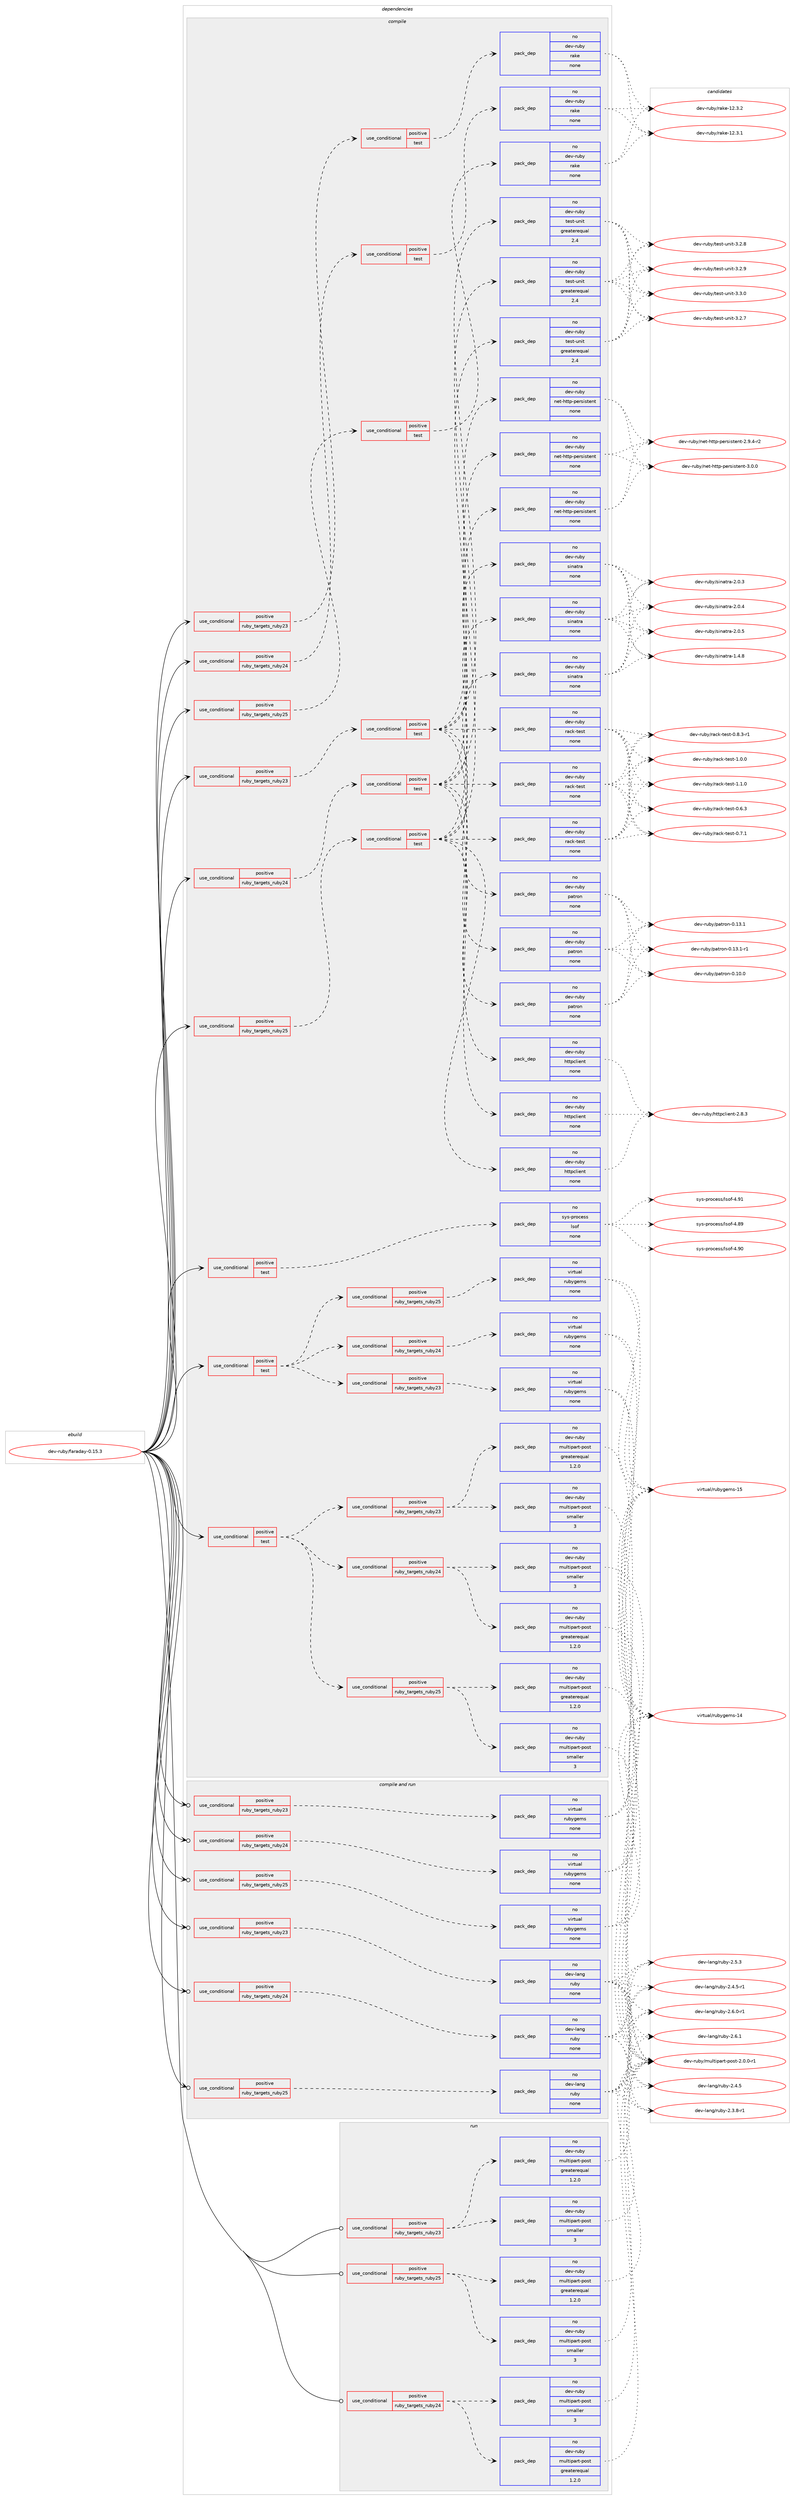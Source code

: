 digraph prolog {

# *************
# Graph options
# *************

newrank=true;
concentrate=true;
compound=true;
graph [rankdir=LR,fontname=Helvetica,fontsize=10,ranksep=1.5];#, ranksep=2.5, nodesep=0.2];
edge  [arrowhead=vee];
node  [fontname=Helvetica,fontsize=10];

# **********
# The ebuild
# **********

subgraph cluster_leftcol {
color=gray;
rank=same;
label=<<i>ebuild</i>>;
id [label="dev-ruby/faraday-0.15.3", color=red, width=4, href="../dev-ruby/faraday-0.15.3.svg"];
}

# ****************
# The dependencies
# ****************

subgraph cluster_midcol {
color=gray;
label=<<i>dependencies</i>>;
subgraph cluster_compile {
fillcolor="#eeeeee";
style=filled;
label=<<i>compile</i>>;
subgraph cond399725 {
dependency1493168 [label=<<TABLE BORDER="0" CELLBORDER="1" CELLSPACING="0" CELLPADDING="4"><TR><TD ROWSPAN="3" CELLPADDING="10">use_conditional</TD></TR><TR><TD>positive</TD></TR><TR><TD>ruby_targets_ruby23</TD></TR></TABLE>>, shape=none, color=red];
subgraph cond399726 {
dependency1493169 [label=<<TABLE BORDER="0" CELLBORDER="1" CELLSPACING="0" CELLPADDING="4"><TR><TD ROWSPAN="3" CELLPADDING="10">use_conditional</TD></TR><TR><TD>positive</TD></TR><TR><TD>test</TD></TR></TABLE>>, shape=none, color=red];
subgraph pack1069998 {
dependency1493170 [label=<<TABLE BORDER="0" CELLBORDER="1" CELLSPACING="0" CELLPADDING="4" WIDTH="220"><TR><TD ROWSPAN="6" CELLPADDING="30">pack_dep</TD></TR><TR><TD WIDTH="110">no</TD></TR><TR><TD>dev-ruby</TD></TR><TR><TD>rake</TD></TR><TR><TD>none</TD></TR><TR><TD></TD></TR></TABLE>>, shape=none, color=blue];
}
dependency1493169:e -> dependency1493170:w [weight=20,style="dashed",arrowhead="vee"];
}
dependency1493168:e -> dependency1493169:w [weight=20,style="dashed",arrowhead="vee"];
}
id:e -> dependency1493168:w [weight=20,style="solid",arrowhead="vee"];
subgraph cond399727 {
dependency1493171 [label=<<TABLE BORDER="0" CELLBORDER="1" CELLSPACING="0" CELLPADDING="4"><TR><TD ROWSPAN="3" CELLPADDING="10">use_conditional</TD></TR><TR><TD>positive</TD></TR><TR><TD>ruby_targets_ruby23</TD></TR></TABLE>>, shape=none, color=red];
subgraph cond399728 {
dependency1493172 [label=<<TABLE BORDER="0" CELLBORDER="1" CELLSPACING="0" CELLPADDING="4"><TR><TD ROWSPAN="3" CELLPADDING="10">use_conditional</TD></TR><TR><TD>positive</TD></TR><TR><TD>test</TD></TR></TABLE>>, shape=none, color=red];
subgraph pack1069999 {
dependency1493173 [label=<<TABLE BORDER="0" CELLBORDER="1" CELLSPACING="0" CELLPADDING="4" WIDTH="220"><TR><TD ROWSPAN="6" CELLPADDING="30">pack_dep</TD></TR><TR><TD WIDTH="110">no</TD></TR><TR><TD>dev-ruby</TD></TR><TR><TD>test-unit</TD></TR><TR><TD>greaterequal</TD></TR><TR><TD>2.4</TD></TR></TABLE>>, shape=none, color=blue];
}
dependency1493172:e -> dependency1493173:w [weight=20,style="dashed",arrowhead="vee"];
subgraph pack1070000 {
dependency1493174 [label=<<TABLE BORDER="0" CELLBORDER="1" CELLSPACING="0" CELLPADDING="4" WIDTH="220"><TR><TD ROWSPAN="6" CELLPADDING="30">pack_dep</TD></TR><TR><TD WIDTH="110">no</TD></TR><TR><TD>dev-ruby</TD></TR><TR><TD>httpclient</TD></TR><TR><TD>none</TD></TR><TR><TD></TD></TR></TABLE>>, shape=none, color=blue];
}
dependency1493172:e -> dependency1493174:w [weight=20,style="dashed",arrowhead="vee"];
subgraph pack1070001 {
dependency1493175 [label=<<TABLE BORDER="0" CELLBORDER="1" CELLSPACING="0" CELLPADDING="4" WIDTH="220"><TR><TD ROWSPAN="6" CELLPADDING="30">pack_dep</TD></TR><TR><TD WIDTH="110">no</TD></TR><TR><TD>dev-ruby</TD></TR><TR><TD>rack-test</TD></TR><TR><TD>none</TD></TR><TR><TD></TD></TR></TABLE>>, shape=none, color=blue];
}
dependency1493172:e -> dependency1493175:w [weight=20,style="dashed",arrowhead="vee"];
subgraph pack1070002 {
dependency1493176 [label=<<TABLE BORDER="0" CELLBORDER="1" CELLSPACING="0" CELLPADDING="4" WIDTH="220"><TR><TD ROWSPAN="6" CELLPADDING="30">pack_dep</TD></TR><TR><TD WIDTH="110">no</TD></TR><TR><TD>dev-ruby</TD></TR><TR><TD>sinatra</TD></TR><TR><TD>none</TD></TR><TR><TD></TD></TR></TABLE>>, shape=none, color=blue];
}
dependency1493172:e -> dependency1493176:w [weight=20,style="dashed",arrowhead="vee"];
subgraph pack1070003 {
dependency1493177 [label=<<TABLE BORDER="0" CELLBORDER="1" CELLSPACING="0" CELLPADDING="4" WIDTH="220"><TR><TD ROWSPAN="6" CELLPADDING="30">pack_dep</TD></TR><TR><TD WIDTH="110">no</TD></TR><TR><TD>dev-ruby</TD></TR><TR><TD>net-http-persistent</TD></TR><TR><TD>none</TD></TR><TR><TD></TD></TR></TABLE>>, shape=none, color=blue];
}
dependency1493172:e -> dependency1493177:w [weight=20,style="dashed",arrowhead="vee"];
subgraph pack1070004 {
dependency1493178 [label=<<TABLE BORDER="0" CELLBORDER="1" CELLSPACING="0" CELLPADDING="4" WIDTH="220"><TR><TD ROWSPAN="6" CELLPADDING="30">pack_dep</TD></TR><TR><TD WIDTH="110">no</TD></TR><TR><TD>dev-ruby</TD></TR><TR><TD>patron</TD></TR><TR><TD>none</TD></TR><TR><TD></TD></TR></TABLE>>, shape=none, color=blue];
}
dependency1493172:e -> dependency1493178:w [weight=20,style="dashed",arrowhead="vee"];
}
dependency1493171:e -> dependency1493172:w [weight=20,style="dashed",arrowhead="vee"];
}
id:e -> dependency1493171:w [weight=20,style="solid",arrowhead="vee"];
subgraph cond399729 {
dependency1493179 [label=<<TABLE BORDER="0" CELLBORDER="1" CELLSPACING="0" CELLPADDING="4"><TR><TD ROWSPAN="3" CELLPADDING="10">use_conditional</TD></TR><TR><TD>positive</TD></TR><TR><TD>ruby_targets_ruby24</TD></TR></TABLE>>, shape=none, color=red];
subgraph cond399730 {
dependency1493180 [label=<<TABLE BORDER="0" CELLBORDER="1" CELLSPACING="0" CELLPADDING="4"><TR><TD ROWSPAN="3" CELLPADDING="10">use_conditional</TD></TR><TR><TD>positive</TD></TR><TR><TD>test</TD></TR></TABLE>>, shape=none, color=red];
subgraph pack1070005 {
dependency1493181 [label=<<TABLE BORDER="0" CELLBORDER="1" CELLSPACING="0" CELLPADDING="4" WIDTH="220"><TR><TD ROWSPAN="6" CELLPADDING="30">pack_dep</TD></TR><TR><TD WIDTH="110">no</TD></TR><TR><TD>dev-ruby</TD></TR><TR><TD>rake</TD></TR><TR><TD>none</TD></TR><TR><TD></TD></TR></TABLE>>, shape=none, color=blue];
}
dependency1493180:e -> dependency1493181:w [weight=20,style="dashed",arrowhead="vee"];
}
dependency1493179:e -> dependency1493180:w [weight=20,style="dashed",arrowhead="vee"];
}
id:e -> dependency1493179:w [weight=20,style="solid",arrowhead="vee"];
subgraph cond399731 {
dependency1493182 [label=<<TABLE BORDER="0" CELLBORDER="1" CELLSPACING="0" CELLPADDING="4"><TR><TD ROWSPAN="3" CELLPADDING="10">use_conditional</TD></TR><TR><TD>positive</TD></TR><TR><TD>ruby_targets_ruby24</TD></TR></TABLE>>, shape=none, color=red];
subgraph cond399732 {
dependency1493183 [label=<<TABLE BORDER="0" CELLBORDER="1" CELLSPACING="0" CELLPADDING="4"><TR><TD ROWSPAN="3" CELLPADDING="10">use_conditional</TD></TR><TR><TD>positive</TD></TR><TR><TD>test</TD></TR></TABLE>>, shape=none, color=red];
subgraph pack1070006 {
dependency1493184 [label=<<TABLE BORDER="0" CELLBORDER="1" CELLSPACING="0" CELLPADDING="4" WIDTH="220"><TR><TD ROWSPAN="6" CELLPADDING="30">pack_dep</TD></TR><TR><TD WIDTH="110">no</TD></TR><TR><TD>dev-ruby</TD></TR><TR><TD>test-unit</TD></TR><TR><TD>greaterequal</TD></TR><TR><TD>2.4</TD></TR></TABLE>>, shape=none, color=blue];
}
dependency1493183:e -> dependency1493184:w [weight=20,style="dashed",arrowhead="vee"];
subgraph pack1070007 {
dependency1493185 [label=<<TABLE BORDER="0" CELLBORDER="1" CELLSPACING="0" CELLPADDING="4" WIDTH="220"><TR><TD ROWSPAN="6" CELLPADDING="30">pack_dep</TD></TR><TR><TD WIDTH="110">no</TD></TR><TR><TD>dev-ruby</TD></TR><TR><TD>httpclient</TD></TR><TR><TD>none</TD></TR><TR><TD></TD></TR></TABLE>>, shape=none, color=blue];
}
dependency1493183:e -> dependency1493185:w [weight=20,style="dashed",arrowhead="vee"];
subgraph pack1070008 {
dependency1493186 [label=<<TABLE BORDER="0" CELLBORDER="1" CELLSPACING="0" CELLPADDING="4" WIDTH="220"><TR><TD ROWSPAN="6" CELLPADDING="30">pack_dep</TD></TR><TR><TD WIDTH="110">no</TD></TR><TR><TD>dev-ruby</TD></TR><TR><TD>rack-test</TD></TR><TR><TD>none</TD></TR><TR><TD></TD></TR></TABLE>>, shape=none, color=blue];
}
dependency1493183:e -> dependency1493186:w [weight=20,style="dashed",arrowhead="vee"];
subgraph pack1070009 {
dependency1493187 [label=<<TABLE BORDER="0" CELLBORDER="1" CELLSPACING="0" CELLPADDING="4" WIDTH="220"><TR><TD ROWSPAN="6" CELLPADDING="30">pack_dep</TD></TR><TR><TD WIDTH="110">no</TD></TR><TR><TD>dev-ruby</TD></TR><TR><TD>sinatra</TD></TR><TR><TD>none</TD></TR><TR><TD></TD></TR></TABLE>>, shape=none, color=blue];
}
dependency1493183:e -> dependency1493187:w [weight=20,style="dashed",arrowhead="vee"];
subgraph pack1070010 {
dependency1493188 [label=<<TABLE BORDER="0" CELLBORDER="1" CELLSPACING="0" CELLPADDING="4" WIDTH="220"><TR><TD ROWSPAN="6" CELLPADDING="30">pack_dep</TD></TR><TR><TD WIDTH="110">no</TD></TR><TR><TD>dev-ruby</TD></TR><TR><TD>net-http-persistent</TD></TR><TR><TD>none</TD></TR><TR><TD></TD></TR></TABLE>>, shape=none, color=blue];
}
dependency1493183:e -> dependency1493188:w [weight=20,style="dashed",arrowhead="vee"];
subgraph pack1070011 {
dependency1493189 [label=<<TABLE BORDER="0" CELLBORDER="1" CELLSPACING="0" CELLPADDING="4" WIDTH="220"><TR><TD ROWSPAN="6" CELLPADDING="30">pack_dep</TD></TR><TR><TD WIDTH="110">no</TD></TR><TR><TD>dev-ruby</TD></TR><TR><TD>patron</TD></TR><TR><TD>none</TD></TR><TR><TD></TD></TR></TABLE>>, shape=none, color=blue];
}
dependency1493183:e -> dependency1493189:w [weight=20,style="dashed",arrowhead="vee"];
}
dependency1493182:e -> dependency1493183:w [weight=20,style="dashed",arrowhead="vee"];
}
id:e -> dependency1493182:w [weight=20,style="solid",arrowhead="vee"];
subgraph cond399733 {
dependency1493190 [label=<<TABLE BORDER="0" CELLBORDER="1" CELLSPACING="0" CELLPADDING="4"><TR><TD ROWSPAN="3" CELLPADDING="10">use_conditional</TD></TR><TR><TD>positive</TD></TR><TR><TD>ruby_targets_ruby25</TD></TR></TABLE>>, shape=none, color=red];
subgraph cond399734 {
dependency1493191 [label=<<TABLE BORDER="0" CELLBORDER="1" CELLSPACING="0" CELLPADDING="4"><TR><TD ROWSPAN="3" CELLPADDING="10">use_conditional</TD></TR><TR><TD>positive</TD></TR><TR><TD>test</TD></TR></TABLE>>, shape=none, color=red];
subgraph pack1070012 {
dependency1493192 [label=<<TABLE BORDER="0" CELLBORDER="1" CELLSPACING="0" CELLPADDING="4" WIDTH="220"><TR><TD ROWSPAN="6" CELLPADDING="30">pack_dep</TD></TR><TR><TD WIDTH="110">no</TD></TR><TR><TD>dev-ruby</TD></TR><TR><TD>rake</TD></TR><TR><TD>none</TD></TR><TR><TD></TD></TR></TABLE>>, shape=none, color=blue];
}
dependency1493191:e -> dependency1493192:w [weight=20,style="dashed",arrowhead="vee"];
}
dependency1493190:e -> dependency1493191:w [weight=20,style="dashed",arrowhead="vee"];
}
id:e -> dependency1493190:w [weight=20,style="solid",arrowhead="vee"];
subgraph cond399735 {
dependency1493193 [label=<<TABLE BORDER="0" CELLBORDER="1" CELLSPACING="0" CELLPADDING="4"><TR><TD ROWSPAN="3" CELLPADDING="10">use_conditional</TD></TR><TR><TD>positive</TD></TR><TR><TD>ruby_targets_ruby25</TD></TR></TABLE>>, shape=none, color=red];
subgraph cond399736 {
dependency1493194 [label=<<TABLE BORDER="0" CELLBORDER="1" CELLSPACING="0" CELLPADDING="4"><TR><TD ROWSPAN="3" CELLPADDING="10">use_conditional</TD></TR><TR><TD>positive</TD></TR><TR><TD>test</TD></TR></TABLE>>, shape=none, color=red];
subgraph pack1070013 {
dependency1493195 [label=<<TABLE BORDER="0" CELLBORDER="1" CELLSPACING="0" CELLPADDING="4" WIDTH="220"><TR><TD ROWSPAN="6" CELLPADDING="30">pack_dep</TD></TR><TR><TD WIDTH="110">no</TD></TR><TR><TD>dev-ruby</TD></TR><TR><TD>test-unit</TD></TR><TR><TD>greaterequal</TD></TR><TR><TD>2.4</TD></TR></TABLE>>, shape=none, color=blue];
}
dependency1493194:e -> dependency1493195:w [weight=20,style="dashed",arrowhead="vee"];
subgraph pack1070014 {
dependency1493196 [label=<<TABLE BORDER="0" CELLBORDER="1" CELLSPACING="0" CELLPADDING="4" WIDTH="220"><TR><TD ROWSPAN="6" CELLPADDING="30">pack_dep</TD></TR><TR><TD WIDTH="110">no</TD></TR><TR><TD>dev-ruby</TD></TR><TR><TD>httpclient</TD></TR><TR><TD>none</TD></TR><TR><TD></TD></TR></TABLE>>, shape=none, color=blue];
}
dependency1493194:e -> dependency1493196:w [weight=20,style="dashed",arrowhead="vee"];
subgraph pack1070015 {
dependency1493197 [label=<<TABLE BORDER="0" CELLBORDER="1" CELLSPACING="0" CELLPADDING="4" WIDTH="220"><TR><TD ROWSPAN="6" CELLPADDING="30">pack_dep</TD></TR><TR><TD WIDTH="110">no</TD></TR><TR><TD>dev-ruby</TD></TR><TR><TD>rack-test</TD></TR><TR><TD>none</TD></TR><TR><TD></TD></TR></TABLE>>, shape=none, color=blue];
}
dependency1493194:e -> dependency1493197:w [weight=20,style="dashed",arrowhead="vee"];
subgraph pack1070016 {
dependency1493198 [label=<<TABLE BORDER="0" CELLBORDER="1" CELLSPACING="0" CELLPADDING="4" WIDTH="220"><TR><TD ROWSPAN="6" CELLPADDING="30">pack_dep</TD></TR><TR><TD WIDTH="110">no</TD></TR><TR><TD>dev-ruby</TD></TR><TR><TD>sinatra</TD></TR><TR><TD>none</TD></TR><TR><TD></TD></TR></TABLE>>, shape=none, color=blue];
}
dependency1493194:e -> dependency1493198:w [weight=20,style="dashed",arrowhead="vee"];
subgraph pack1070017 {
dependency1493199 [label=<<TABLE BORDER="0" CELLBORDER="1" CELLSPACING="0" CELLPADDING="4" WIDTH="220"><TR><TD ROWSPAN="6" CELLPADDING="30">pack_dep</TD></TR><TR><TD WIDTH="110">no</TD></TR><TR><TD>dev-ruby</TD></TR><TR><TD>net-http-persistent</TD></TR><TR><TD>none</TD></TR><TR><TD></TD></TR></TABLE>>, shape=none, color=blue];
}
dependency1493194:e -> dependency1493199:w [weight=20,style="dashed",arrowhead="vee"];
subgraph pack1070018 {
dependency1493200 [label=<<TABLE BORDER="0" CELLBORDER="1" CELLSPACING="0" CELLPADDING="4" WIDTH="220"><TR><TD ROWSPAN="6" CELLPADDING="30">pack_dep</TD></TR><TR><TD WIDTH="110">no</TD></TR><TR><TD>dev-ruby</TD></TR><TR><TD>patron</TD></TR><TR><TD>none</TD></TR><TR><TD></TD></TR></TABLE>>, shape=none, color=blue];
}
dependency1493194:e -> dependency1493200:w [weight=20,style="dashed",arrowhead="vee"];
}
dependency1493193:e -> dependency1493194:w [weight=20,style="dashed",arrowhead="vee"];
}
id:e -> dependency1493193:w [weight=20,style="solid",arrowhead="vee"];
subgraph cond399737 {
dependency1493201 [label=<<TABLE BORDER="0" CELLBORDER="1" CELLSPACING="0" CELLPADDING="4"><TR><TD ROWSPAN="3" CELLPADDING="10">use_conditional</TD></TR><TR><TD>positive</TD></TR><TR><TD>test</TD></TR></TABLE>>, shape=none, color=red];
subgraph cond399738 {
dependency1493202 [label=<<TABLE BORDER="0" CELLBORDER="1" CELLSPACING="0" CELLPADDING="4"><TR><TD ROWSPAN="3" CELLPADDING="10">use_conditional</TD></TR><TR><TD>positive</TD></TR><TR><TD>ruby_targets_ruby23</TD></TR></TABLE>>, shape=none, color=red];
subgraph pack1070019 {
dependency1493203 [label=<<TABLE BORDER="0" CELLBORDER="1" CELLSPACING="0" CELLPADDING="4" WIDTH="220"><TR><TD ROWSPAN="6" CELLPADDING="30">pack_dep</TD></TR><TR><TD WIDTH="110">no</TD></TR><TR><TD>dev-ruby</TD></TR><TR><TD>multipart-post</TD></TR><TR><TD>greaterequal</TD></TR><TR><TD>1.2.0</TD></TR></TABLE>>, shape=none, color=blue];
}
dependency1493202:e -> dependency1493203:w [weight=20,style="dashed",arrowhead="vee"];
subgraph pack1070020 {
dependency1493204 [label=<<TABLE BORDER="0" CELLBORDER="1" CELLSPACING="0" CELLPADDING="4" WIDTH="220"><TR><TD ROWSPAN="6" CELLPADDING="30">pack_dep</TD></TR><TR><TD WIDTH="110">no</TD></TR><TR><TD>dev-ruby</TD></TR><TR><TD>multipart-post</TD></TR><TR><TD>smaller</TD></TR><TR><TD>3</TD></TR></TABLE>>, shape=none, color=blue];
}
dependency1493202:e -> dependency1493204:w [weight=20,style="dashed",arrowhead="vee"];
}
dependency1493201:e -> dependency1493202:w [weight=20,style="dashed",arrowhead="vee"];
subgraph cond399739 {
dependency1493205 [label=<<TABLE BORDER="0" CELLBORDER="1" CELLSPACING="0" CELLPADDING="4"><TR><TD ROWSPAN="3" CELLPADDING="10">use_conditional</TD></TR><TR><TD>positive</TD></TR><TR><TD>ruby_targets_ruby24</TD></TR></TABLE>>, shape=none, color=red];
subgraph pack1070021 {
dependency1493206 [label=<<TABLE BORDER="0" CELLBORDER="1" CELLSPACING="0" CELLPADDING="4" WIDTH="220"><TR><TD ROWSPAN="6" CELLPADDING="30">pack_dep</TD></TR><TR><TD WIDTH="110">no</TD></TR><TR><TD>dev-ruby</TD></TR><TR><TD>multipart-post</TD></TR><TR><TD>greaterequal</TD></TR><TR><TD>1.2.0</TD></TR></TABLE>>, shape=none, color=blue];
}
dependency1493205:e -> dependency1493206:w [weight=20,style="dashed",arrowhead="vee"];
subgraph pack1070022 {
dependency1493207 [label=<<TABLE BORDER="0" CELLBORDER="1" CELLSPACING="0" CELLPADDING="4" WIDTH="220"><TR><TD ROWSPAN="6" CELLPADDING="30">pack_dep</TD></TR><TR><TD WIDTH="110">no</TD></TR><TR><TD>dev-ruby</TD></TR><TR><TD>multipart-post</TD></TR><TR><TD>smaller</TD></TR><TR><TD>3</TD></TR></TABLE>>, shape=none, color=blue];
}
dependency1493205:e -> dependency1493207:w [weight=20,style="dashed",arrowhead="vee"];
}
dependency1493201:e -> dependency1493205:w [weight=20,style="dashed",arrowhead="vee"];
subgraph cond399740 {
dependency1493208 [label=<<TABLE BORDER="0" CELLBORDER="1" CELLSPACING="0" CELLPADDING="4"><TR><TD ROWSPAN="3" CELLPADDING="10">use_conditional</TD></TR><TR><TD>positive</TD></TR><TR><TD>ruby_targets_ruby25</TD></TR></TABLE>>, shape=none, color=red];
subgraph pack1070023 {
dependency1493209 [label=<<TABLE BORDER="0" CELLBORDER="1" CELLSPACING="0" CELLPADDING="4" WIDTH="220"><TR><TD ROWSPAN="6" CELLPADDING="30">pack_dep</TD></TR><TR><TD WIDTH="110">no</TD></TR><TR><TD>dev-ruby</TD></TR><TR><TD>multipart-post</TD></TR><TR><TD>greaterequal</TD></TR><TR><TD>1.2.0</TD></TR></TABLE>>, shape=none, color=blue];
}
dependency1493208:e -> dependency1493209:w [weight=20,style="dashed",arrowhead="vee"];
subgraph pack1070024 {
dependency1493210 [label=<<TABLE BORDER="0" CELLBORDER="1" CELLSPACING="0" CELLPADDING="4" WIDTH="220"><TR><TD ROWSPAN="6" CELLPADDING="30">pack_dep</TD></TR><TR><TD WIDTH="110">no</TD></TR><TR><TD>dev-ruby</TD></TR><TR><TD>multipart-post</TD></TR><TR><TD>smaller</TD></TR><TR><TD>3</TD></TR></TABLE>>, shape=none, color=blue];
}
dependency1493208:e -> dependency1493210:w [weight=20,style="dashed",arrowhead="vee"];
}
dependency1493201:e -> dependency1493208:w [weight=20,style="dashed",arrowhead="vee"];
}
id:e -> dependency1493201:w [weight=20,style="solid",arrowhead="vee"];
subgraph cond399741 {
dependency1493211 [label=<<TABLE BORDER="0" CELLBORDER="1" CELLSPACING="0" CELLPADDING="4"><TR><TD ROWSPAN="3" CELLPADDING="10">use_conditional</TD></TR><TR><TD>positive</TD></TR><TR><TD>test</TD></TR></TABLE>>, shape=none, color=red];
subgraph cond399742 {
dependency1493212 [label=<<TABLE BORDER="0" CELLBORDER="1" CELLSPACING="0" CELLPADDING="4"><TR><TD ROWSPAN="3" CELLPADDING="10">use_conditional</TD></TR><TR><TD>positive</TD></TR><TR><TD>ruby_targets_ruby23</TD></TR></TABLE>>, shape=none, color=red];
subgraph pack1070025 {
dependency1493213 [label=<<TABLE BORDER="0" CELLBORDER="1" CELLSPACING="0" CELLPADDING="4" WIDTH="220"><TR><TD ROWSPAN="6" CELLPADDING="30">pack_dep</TD></TR><TR><TD WIDTH="110">no</TD></TR><TR><TD>virtual</TD></TR><TR><TD>rubygems</TD></TR><TR><TD>none</TD></TR><TR><TD></TD></TR></TABLE>>, shape=none, color=blue];
}
dependency1493212:e -> dependency1493213:w [weight=20,style="dashed",arrowhead="vee"];
}
dependency1493211:e -> dependency1493212:w [weight=20,style="dashed",arrowhead="vee"];
subgraph cond399743 {
dependency1493214 [label=<<TABLE BORDER="0" CELLBORDER="1" CELLSPACING="0" CELLPADDING="4"><TR><TD ROWSPAN="3" CELLPADDING="10">use_conditional</TD></TR><TR><TD>positive</TD></TR><TR><TD>ruby_targets_ruby24</TD></TR></TABLE>>, shape=none, color=red];
subgraph pack1070026 {
dependency1493215 [label=<<TABLE BORDER="0" CELLBORDER="1" CELLSPACING="0" CELLPADDING="4" WIDTH="220"><TR><TD ROWSPAN="6" CELLPADDING="30">pack_dep</TD></TR><TR><TD WIDTH="110">no</TD></TR><TR><TD>virtual</TD></TR><TR><TD>rubygems</TD></TR><TR><TD>none</TD></TR><TR><TD></TD></TR></TABLE>>, shape=none, color=blue];
}
dependency1493214:e -> dependency1493215:w [weight=20,style="dashed",arrowhead="vee"];
}
dependency1493211:e -> dependency1493214:w [weight=20,style="dashed",arrowhead="vee"];
subgraph cond399744 {
dependency1493216 [label=<<TABLE BORDER="0" CELLBORDER="1" CELLSPACING="0" CELLPADDING="4"><TR><TD ROWSPAN="3" CELLPADDING="10">use_conditional</TD></TR><TR><TD>positive</TD></TR><TR><TD>ruby_targets_ruby25</TD></TR></TABLE>>, shape=none, color=red];
subgraph pack1070027 {
dependency1493217 [label=<<TABLE BORDER="0" CELLBORDER="1" CELLSPACING="0" CELLPADDING="4" WIDTH="220"><TR><TD ROWSPAN="6" CELLPADDING="30">pack_dep</TD></TR><TR><TD WIDTH="110">no</TD></TR><TR><TD>virtual</TD></TR><TR><TD>rubygems</TD></TR><TR><TD>none</TD></TR><TR><TD></TD></TR></TABLE>>, shape=none, color=blue];
}
dependency1493216:e -> dependency1493217:w [weight=20,style="dashed",arrowhead="vee"];
}
dependency1493211:e -> dependency1493216:w [weight=20,style="dashed",arrowhead="vee"];
}
id:e -> dependency1493211:w [weight=20,style="solid",arrowhead="vee"];
subgraph cond399745 {
dependency1493218 [label=<<TABLE BORDER="0" CELLBORDER="1" CELLSPACING="0" CELLPADDING="4"><TR><TD ROWSPAN="3" CELLPADDING="10">use_conditional</TD></TR><TR><TD>positive</TD></TR><TR><TD>test</TD></TR></TABLE>>, shape=none, color=red];
subgraph pack1070028 {
dependency1493219 [label=<<TABLE BORDER="0" CELLBORDER="1" CELLSPACING="0" CELLPADDING="4" WIDTH="220"><TR><TD ROWSPAN="6" CELLPADDING="30">pack_dep</TD></TR><TR><TD WIDTH="110">no</TD></TR><TR><TD>sys-process</TD></TR><TR><TD>lsof</TD></TR><TR><TD>none</TD></TR><TR><TD></TD></TR></TABLE>>, shape=none, color=blue];
}
dependency1493218:e -> dependency1493219:w [weight=20,style="dashed",arrowhead="vee"];
}
id:e -> dependency1493218:w [weight=20,style="solid",arrowhead="vee"];
}
subgraph cluster_compileandrun {
fillcolor="#eeeeee";
style=filled;
label=<<i>compile and run</i>>;
subgraph cond399746 {
dependency1493220 [label=<<TABLE BORDER="0" CELLBORDER="1" CELLSPACING="0" CELLPADDING="4"><TR><TD ROWSPAN="3" CELLPADDING="10">use_conditional</TD></TR><TR><TD>positive</TD></TR><TR><TD>ruby_targets_ruby23</TD></TR></TABLE>>, shape=none, color=red];
subgraph pack1070029 {
dependency1493221 [label=<<TABLE BORDER="0" CELLBORDER="1" CELLSPACING="0" CELLPADDING="4" WIDTH="220"><TR><TD ROWSPAN="6" CELLPADDING="30">pack_dep</TD></TR><TR><TD WIDTH="110">no</TD></TR><TR><TD>dev-lang</TD></TR><TR><TD>ruby</TD></TR><TR><TD>none</TD></TR><TR><TD></TD></TR></TABLE>>, shape=none, color=blue];
}
dependency1493220:e -> dependency1493221:w [weight=20,style="dashed",arrowhead="vee"];
}
id:e -> dependency1493220:w [weight=20,style="solid",arrowhead="odotvee"];
subgraph cond399747 {
dependency1493222 [label=<<TABLE BORDER="0" CELLBORDER="1" CELLSPACING="0" CELLPADDING="4"><TR><TD ROWSPAN="3" CELLPADDING="10">use_conditional</TD></TR><TR><TD>positive</TD></TR><TR><TD>ruby_targets_ruby23</TD></TR></TABLE>>, shape=none, color=red];
subgraph pack1070030 {
dependency1493223 [label=<<TABLE BORDER="0" CELLBORDER="1" CELLSPACING="0" CELLPADDING="4" WIDTH="220"><TR><TD ROWSPAN="6" CELLPADDING="30">pack_dep</TD></TR><TR><TD WIDTH="110">no</TD></TR><TR><TD>virtual</TD></TR><TR><TD>rubygems</TD></TR><TR><TD>none</TD></TR><TR><TD></TD></TR></TABLE>>, shape=none, color=blue];
}
dependency1493222:e -> dependency1493223:w [weight=20,style="dashed",arrowhead="vee"];
}
id:e -> dependency1493222:w [weight=20,style="solid",arrowhead="odotvee"];
subgraph cond399748 {
dependency1493224 [label=<<TABLE BORDER="0" CELLBORDER="1" CELLSPACING="0" CELLPADDING="4"><TR><TD ROWSPAN="3" CELLPADDING="10">use_conditional</TD></TR><TR><TD>positive</TD></TR><TR><TD>ruby_targets_ruby24</TD></TR></TABLE>>, shape=none, color=red];
subgraph pack1070031 {
dependency1493225 [label=<<TABLE BORDER="0" CELLBORDER="1" CELLSPACING="0" CELLPADDING="4" WIDTH="220"><TR><TD ROWSPAN="6" CELLPADDING="30">pack_dep</TD></TR><TR><TD WIDTH="110">no</TD></TR><TR><TD>dev-lang</TD></TR><TR><TD>ruby</TD></TR><TR><TD>none</TD></TR><TR><TD></TD></TR></TABLE>>, shape=none, color=blue];
}
dependency1493224:e -> dependency1493225:w [weight=20,style="dashed",arrowhead="vee"];
}
id:e -> dependency1493224:w [weight=20,style="solid",arrowhead="odotvee"];
subgraph cond399749 {
dependency1493226 [label=<<TABLE BORDER="0" CELLBORDER="1" CELLSPACING="0" CELLPADDING="4"><TR><TD ROWSPAN="3" CELLPADDING="10">use_conditional</TD></TR><TR><TD>positive</TD></TR><TR><TD>ruby_targets_ruby24</TD></TR></TABLE>>, shape=none, color=red];
subgraph pack1070032 {
dependency1493227 [label=<<TABLE BORDER="0" CELLBORDER="1" CELLSPACING="0" CELLPADDING="4" WIDTH="220"><TR><TD ROWSPAN="6" CELLPADDING="30">pack_dep</TD></TR><TR><TD WIDTH="110">no</TD></TR><TR><TD>virtual</TD></TR><TR><TD>rubygems</TD></TR><TR><TD>none</TD></TR><TR><TD></TD></TR></TABLE>>, shape=none, color=blue];
}
dependency1493226:e -> dependency1493227:w [weight=20,style="dashed",arrowhead="vee"];
}
id:e -> dependency1493226:w [weight=20,style="solid",arrowhead="odotvee"];
subgraph cond399750 {
dependency1493228 [label=<<TABLE BORDER="0" CELLBORDER="1" CELLSPACING="0" CELLPADDING="4"><TR><TD ROWSPAN="3" CELLPADDING="10">use_conditional</TD></TR><TR><TD>positive</TD></TR><TR><TD>ruby_targets_ruby25</TD></TR></TABLE>>, shape=none, color=red];
subgraph pack1070033 {
dependency1493229 [label=<<TABLE BORDER="0" CELLBORDER="1" CELLSPACING="0" CELLPADDING="4" WIDTH="220"><TR><TD ROWSPAN="6" CELLPADDING="30">pack_dep</TD></TR><TR><TD WIDTH="110">no</TD></TR><TR><TD>dev-lang</TD></TR><TR><TD>ruby</TD></TR><TR><TD>none</TD></TR><TR><TD></TD></TR></TABLE>>, shape=none, color=blue];
}
dependency1493228:e -> dependency1493229:w [weight=20,style="dashed",arrowhead="vee"];
}
id:e -> dependency1493228:w [weight=20,style="solid",arrowhead="odotvee"];
subgraph cond399751 {
dependency1493230 [label=<<TABLE BORDER="0" CELLBORDER="1" CELLSPACING="0" CELLPADDING="4"><TR><TD ROWSPAN="3" CELLPADDING="10">use_conditional</TD></TR><TR><TD>positive</TD></TR><TR><TD>ruby_targets_ruby25</TD></TR></TABLE>>, shape=none, color=red];
subgraph pack1070034 {
dependency1493231 [label=<<TABLE BORDER="0" CELLBORDER="1" CELLSPACING="0" CELLPADDING="4" WIDTH="220"><TR><TD ROWSPAN="6" CELLPADDING="30">pack_dep</TD></TR><TR><TD WIDTH="110">no</TD></TR><TR><TD>virtual</TD></TR><TR><TD>rubygems</TD></TR><TR><TD>none</TD></TR><TR><TD></TD></TR></TABLE>>, shape=none, color=blue];
}
dependency1493230:e -> dependency1493231:w [weight=20,style="dashed",arrowhead="vee"];
}
id:e -> dependency1493230:w [weight=20,style="solid",arrowhead="odotvee"];
}
subgraph cluster_run {
fillcolor="#eeeeee";
style=filled;
label=<<i>run</i>>;
subgraph cond399752 {
dependency1493232 [label=<<TABLE BORDER="0" CELLBORDER="1" CELLSPACING="0" CELLPADDING="4"><TR><TD ROWSPAN="3" CELLPADDING="10">use_conditional</TD></TR><TR><TD>positive</TD></TR><TR><TD>ruby_targets_ruby23</TD></TR></TABLE>>, shape=none, color=red];
subgraph pack1070035 {
dependency1493233 [label=<<TABLE BORDER="0" CELLBORDER="1" CELLSPACING="0" CELLPADDING="4" WIDTH="220"><TR><TD ROWSPAN="6" CELLPADDING="30">pack_dep</TD></TR><TR><TD WIDTH="110">no</TD></TR><TR><TD>dev-ruby</TD></TR><TR><TD>multipart-post</TD></TR><TR><TD>greaterequal</TD></TR><TR><TD>1.2.0</TD></TR></TABLE>>, shape=none, color=blue];
}
dependency1493232:e -> dependency1493233:w [weight=20,style="dashed",arrowhead="vee"];
subgraph pack1070036 {
dependency1493234 [label=<<TABLE BORDER="0" CELLBORDER="1" CELLSPACING="0" CELLPADDING="4" WIDTH="220"><TR><TD ROWSPAN="6" CELLPADDING="30">pack_dep</TD></TR><TR><TD WIDTH="110">no</TD></TR><TR><TD>dev-ruby</TD></TR><TR><TD>multipart-post</TD></TR><TR><TD>smaller</TD></TR><TR><TD>3</TD></TR></TABLE>>, shape=none, color=blue];
}
dependency1493232:e -> dependency1493234:w [weight=20,style="dashed",arrowhead="vee"];
}
id:e -> dependency1493232:w [weight=20,style="solid",arrowhead="odot"];
subgraph cond399753 {
dependency1493235 [label=<<TABLE BORDER="0" CELLBORDER="1" CELLSPACING="0" CELLPADDING="4"><TR><TD ROWSPAN="3" CELLPADDING="10">use_conditional</TD></TR><TR><TD>positive</TD></TR><TR><TD>ruby_targets_ruby24</TD></TR></TABLE>>, shape=none, color=red];
subgraph pack1070037 {
dependency1493236 [label=<<TABLE BORDER="0" CELLBORDER="1" CELLSPACING="0" CELLPADDING="4" WIDTH="220"><TR><TD ROWSPAN="6" CELLPADDING="30">pack_dep</TD></TR><TR><TD WIDTH="110">no</TD></TR><TR><TD>dev-ruby</TD></TR><TR><TD>multipart-post</TD></TR><TR><TD>greaterequal</TD></TR><TR><TD>1.2.0</TD></TR></TABLE>>, shape=none, color=blue];
}
dependency1493235:e -> dependency1493236:w [weight=20,style="dashed",arrowhead="vee"];
subgraph pack1070038 {
dependency1493237 [label=<<TABLE BORDER="0" CELLBORDER="1" CELLSPACING="0" CELLPADDING="4" WIDTH="220"><TR><TD ROWSPAN="6" CELLPADDING="30">pack_dep</TD></TR><TR><TD WIDTH="110">no</TD></TR><TR><TD>dev-ruby</TD></TR><TR><TD>multipart-post</TD></TR><TR><TD>smaller</TD></TR><TR><TD>3</TD></TR></TABLE>>, shape=none, color=blue];
}
dependency1493235:e -> dependency1493237:w [weight=20,style="dashed",arrowhead="vee"];
}
id:e -> dependency1493235:w [weight=20,style="solid",arrowhead="odot"];
subgraph cond399754 {
dependency1493238 [label=<<TABLE BORDER="0" CELLBORDER="1" CELLSPACING="0" CELLPADDING="4"><TR><TD ROWSPAN="3" CELLPADDING="10">use_conditional</TD></TR><TR><TD>positive</TD></TR><TR><TD>ruby_targets_ruby25</TD></TR></TABLE>>, shape=none, color=red];
subgraph pack1070039 {
dependency1493239 [label=<<TABLE BORDER="0" CELLBORDER="1" CELLSPACING="0" CELLPADDING="4" WIDTH="220"><TR><TD ROWSPAN="6" CELLPADDING="30">pack_dep</TD></TR><TR><TD WIDTH="110">no</TD></TR><TR><TD>dev-ruby</TD></TR><TR><TD>multipart-post</TD></TR><TR><TD>greaterequal</TD></TR><TR><TD>1.2.0</TD></TR></TABLE>>, shape=none, color=blue];
}
dependency1493238:e -> dependency1493239:w [weight=20,style="dashed",arrowhead="vee"];
subgraph pack1070040 {
dependency1493240 [label=<<TABLE BORDER="0" CELLBORDER="1" CELLSPACING="0" CELLPADDING="4" WIDTH="220"><TR><TD ROWSPAN="6" CELLPADDING="30">pack_dep</TD></TR><TR><TD WIDTH="110">no</TD></TR><TR><TD>dev-ruby</TD></TR><TR><TD>multipart-post</TD></TR><TR><TD>smaller</TD></TR><TR><TD>3</TD></TR></TABLE>>, shape=none, color=blue];
}
dependency1493238:e -> dependency1493240:w [weight=20,style="dashed",arrowhead="vee"];
}
id:e -> dependency1493238:w [weight=20,style="solid",arrowhead="odot"];
}
}

# **************
# The candidates
# **************

subgraph cluster_choices {
rank=same;
color=gray;
label=<<i>candidates</i>>;

subgraph choice1069998 {
color=black;
nodesep=1;
choice1001011184511411798121471149710710145495046514649 [label="dev-ruby/rake-12.3.1", color=red, width=4,href="../dev-ruby/rake-12.3.1.svg"];
choice1001011184511411798121471149710710145495046514650 [label="dev-ruby/rake-12.3.2", color=red, width=4,href="../dev-ruby/rake-12.3.2.svg"];
dependency1493170:e -> choice1001011184511411798121471149710710145495046514649:w [style=dotted,weight="100"];
dependency1493170:e -> choice1001011184511411798121471149710710145495046514650:w [style=dotted,weight="100"];
}
subgraph choice1069999 {
color=black;
nodesep=1;
choice10010111845114117981214711610111511645117110105116455146504655 [label="dev-ruby/test-unit-3.2.7", color=red, width=4,href="../dev-ruby/test-unit-3.2.7.svg"];
choice10010111845114117981214711610111511645117110105116455146504656 [label="dev-ruby/test-unit-3.2.8", color=red, width=4,href="../dev-ruby/test-unit-3.2.8.svg"];
choice10010111845114117981214711610111511645117110105116455146504657 [label="dev-ruby/test-unit-3.2.9", color=red, width=4,href="../dev-ruby/test-unit-3.2.9.svg"];
choice10010111845114117981214711610111511645117110105116455146514648 [label="dev-ruby/test-unit-3.3.0", color=red, width=4,href="../dev-ruby/test-unit-3.3.0.svg"];
dependency1493173:e -> choice10010111845114117981214711610111511645117110105116455146504655:w [style=dotted,weight="100"];
dependency1493173:e -> choice10010111845114117981214711610111511645117110105116455146504656:w [style=dotted,weight="100"];
dependency1493173:e -> choice10010111845114117981214711610111511645117110105116455146504657:w [style=dotted,weight="100"];
dependency1493173:e -> choice10010111845114117981214711610111511645117110105116455146514648:w [style=dotted,weight="100"];
}
subgraph choice1070000 {
color=black;
nodesep=1;
choice10010111845114117981214710411611611299108105101110116455046564651 [label="dev-ruby/httpclient-2.8.3", color=red, width=4,href="../dev-ruby/httpclient-2.8.3.svg"];
dependency1493174:e -> choice10010111845114117981214710411611611299108105101110116455046564651:w [style=dotted,weight="100"];
}
subgraph choice1070001 {
color=black;
nodesep=1;
choice100101118451141179812147114979910745116101115116454846544651 [label="dev-ruby/rack-test-0.6.3", color=red, width=4,href="../dev-ruby/rack-test-0.6.3.svg"];
choice100101118451141179812147114979910745116101115116454846554649 [label="dev-ruby/rack-test-0.7.1", color=red, width=4,href="../dev-ruby/rack-test-0.7.1.svg"];
choice1001011184511411798121471149799107451161011151164548465646514511449 [label="dev-ruby/rack-test-0.8.3-r1", color=red, width=4,href="../dev-ruby/rack-test-0.8.3-r1.svg"];
choice100101118451141179812147114979910745116101115116454946484648 [label="dev-ruby/rack-test-1.0.0", color=red, width=4,href="../dev-ruby/rack-test-1.0.0.svg"];
choice100101118451141179812147114979910745116101115116454946494648 [label="dev-ruby/rack-test-1.1.0", color=red, width=4,href="../dev-ruby/rack-test-1.1.0.svg"];
dependency1493175:e -> choice100101118451141179812147114979910745116101115116454846544651:w [style=dotted,weight="100"];
dependency1493175:e -> choice100101118451141179812147114979910745116101115116454846554649:w [style=dotted,weight="100"];
dependency1493175:e -> choice1001011184511411798121471149799107451161011151164548465646514511449:w [style=dotted,weight="100"];
dependency1493175:e -> choice100101118451141179812147114979910745116101115116454946484648:w [style=dotted,weight="100"];
dependency1493175:e -> choice100101118451141179812147114979910745116101115116454946494648:w [style=dotted,weight="100"];
}
subgraph choice1070002 {
color=black;
nodesep=1;
choice1001011184511411798121471151051109711611497454946524656 [label="dev-ruby/sinatra-1.4.8", color=red, width=4,href="../dev-ruby/sinatra-1.4.8.svg"];
choice1001011184511411798121471151051109711611497455046484651 [label="dev-ruby/sinatra-2.0.3", color=red, width=4,href="../dev-ruby/sinatra-2.0.3.svg"];
choice1001011184511411798121471151051109711611497455046484652 [label="dev-ruby/sinatra-2.0.4", color=red, width=4,href="../dev-ruby/sinatra-2.0.4.svg"];
choice1001011184511411798121471151051109711611497455046484653 [label="dev-ruby/sinatra-2.0.5", color=red, width=4,href="../dev-ruby/sinatra-2.0.5.svg"];
dependency1493176:e -> choice1001011184511411798121471151051109711611497454946524656:w [style=dotted,weight="100"];
dependency1493176:e -> choice1001011184511411798121471151051109711611497455046484651:w [style=dotted,weight="100"];
dependency1493176:e -> choice1001011184511411798121471151051109711611497455046484652:w [style=dotted,weight="100"];
dependency1493176:e -> choice1001011184511411798121471151051109711611497455046484653:w [style=dotted,weight="100"];
}
subgraph choice1070003 {
color=black;
nodesep=1;
choice10010111845114117981214711010111645104116116112451121011141151051151161011101164550465746524511450 [label="dev-ruby/net-http-persistent-2.9.4-r2", color=red, width=4,href="../dev-ruby/net-http-persistent-2.9.4-r2.svg"];
choice1001011184511411798121471101011164510411611611245112101114115105115116101110116455146484648 [label="dev-ruby/net-http-persistent-3.0.0", color=red, width=4,href="../dev-ruby/net-http-persistent-3.0.0.svg"];
dependency1493177:e -> choice10010111845114117981214711010111645104116116112451121011141151051151161011101164550465746524511450:w [style=dotted,weight="100"];
dependency1493177:e -> choice1001011184511411798121471101011164510411611611245112101114115105115116101110116455146484648:w [style=dotted,weight="100"];
}
subgraph choice1070004 {
color=black;
nodesep=1;
choice1001011184511411798121471129711611411111045484649484648 [label="dev-ruby/patron-0.10.0", color=red, width=4,href="../dev-ruby/patron-0.10.0.svg"];
choice1001011184511411798121471129711611411111045484649514649 [label="dev-ruby/patron-0.13.1", color=red, width=4,href="../dev-ruby/patron-0.13.1.svg"];
choice10010111845114117981214711297116114111110454846495146494511449 [label="dev-ruby/patron-0.13.1-r1", color=red, width=4,href="../dev-ruby/patron-0.13.1-r1.svg"];
dependency1493178:e -> choice1001011184511411798121471129711611411111045484649484648:w [style=dotted,weight="100"];
dependency1493178:e -> choice1001011184511411798121471129711611411111045484649514649:w [style=dotted,weight="100"];
dependency1493178:e -> choice10010111845114117981214711297116114111110454846495146494511449:w [style=dotted,weight="100"];
}
subgraph choice1070005 {
color=black;
nodesep=1;
choice1001011184511411798121471149710710145495046514649 [label="dev-ruby/rake-12.3.1", color=red, width=4,href="../dev-ruby/rake-12.3.1.svg"];
choice1001011184511411798121471149710710145495046514650 [label="dev-ruby/rake-12.3.2", color=red, width=4,href="../dev-ruby/rake-12.3.2.svg"];
dependency1493181:e -> choice1001011184511411798121471149710710145495046514649:w [style=dotted,weight="100"];
dependency1493181:e -> choice1001011184511411798121471149710710145495046514650:w [style=dotted,weight="100"];
}
subgraph choice1070006 {
color=black;
nodesep=1;
choice10010111845114117981214711610111511645117110105116455146504655 [label="dev-ruby/test-unit-3.2.7", color=red, width=4,href="../dev-ruby/test-unit-3.2.7.svg"];
choice10010111845114117981214711610111511645117110105116455146504656 [label="dev-ruby/test-unit-3.2.8", color=red, width=4,href="../dev-ruby/test-unit-3.2.8.svg"];
choice10010111845114117981214711610111511645117110105116455146504657 [label="dev-ruby/test-unit-3.2.9", color=red, width=4,href="../dev-ruby/test-unit-3.2.9.svg"];
choice10010111845114117981214711610111511645117110105116455146514648 [label="dev-ruby/test-unit-3.3.0", color=red, width=4,href="../dev-ruby/test-unit-3.3.0.svg"];
dependency1493184:e -> choice10010111845114117981214711610111511645117110105116455146504655:w [style=dotted,weight="100"];
dependency1493184:e -> choice10010111845114117981214711610111511645117110105116455146504656:w [style=dotted,weight="100"];
dependency1493184:e -> choice10010111845114117981214711610111511645117110105116455146504657:w [style=dotted,weight="100"];
dependency1493184:e -> choice10010111845114117981214711610111511645117110105116455146514648:w [style=dotted,weight="100"];
}
subgraph choice1070007 {
color=black;
nodesep=1;
choice10010111845114117981214710411611611299108105101110116455046564651 [label="dev-ruby/httpclient-2.8.3", color=red, width=4,href="../dev-ruby/httpclient-2.8.3.svg"];
dependency1493185:e -> choice10010111845114117981214710411611611299108105101110116455046564651:w [style=dotted,weight="100"];
}
subgraph choice1070008 {
color=black;
nodesep=1;
choice100101118451141179812147114979910745116101115116454846544651 [label="dev-ruby/rack-test-0.6.3", color=red, width=4,href="../dev-ruby/rack-test-0.6.3.svg"];
choice100101118451141179812147114979910745116101115116454846554649 [label="dev-ruby/rack-test-0.7.1", color=red, width=4,href="../dev-ruby/rack-test-0.7.1.svg"];
choice1001011184511411798121471149799107451161011151164548465646514511449 [label="dev-ruby/rack-test-0.8.3-r1", color=red, width=4,href="../dev-ruby/rack-test-0.8.3-r1.svg"];
choice100101118451141179812147114979910745116101115116454946484648 [label="dev-ruby/rack-test-1.0.0", color=red, width=4,href="../dev-ruby/rack-test-1.0.0.svg"];
choice100101118451141179812147114979910745116101115116454946494648 [label="dev-ruby/rack-test-1.1.0", color=red, width=4,href="../dev-ruby/rack-test-1.1.0.svg"];
dependency1493186:e -> choice100101118451141179812147114979910745116101115116454846544651:w [style=dotted,weight="100"];
dependency1493186:e -> choice100101118451141179812147114979910745116101115116454846554649:w [style=dotted,weight="100"];
dependency1493186:e -> choice1001011184511411798121471149799107451161011151164548465646514511449:w [style=dotted,weight="100"];
dependency1493186:e -> choice100101118451141179812147114979910745116101115116454946484648:w [style=dotted,weight="100"];
dependency1493186:e -> choice100101118451141179812147114979910745116101115116454946494648:w [style=dotted,weight="100"];
}
subgraph choice1070009 {
color=black;
nodesep=1;
choice1001011184511411798121471151051109711611497454946524656 [label="dev-ruby/sinatra-1.4.8", color=red, width=4,href="../dev-ruby/sinatra-1.4.8.svg"];
choice1001011184511411798121471151051109711611497455046484651 [label="dev-ruby/sinatra-2.0.3", color=red, width=4,href="../dev-ruby/sinatra-2.0.3.svg"];
choice1001011184511411798121471151051109711611497455046484652 [label="dev-ruby/sinatra-2.0.4", color=red, width=4,href="../dev-ruby/sinatra-2.0.4.svg"];
choice1001011184511411798121471151051109711611497455046484653 [label="dev-ruby/sinatra-2.0.5", color=red, width=4,href="../dev-ruby/sinatra-2.0.5.svg"];
dependency1493187:e -> choice1001011184511411798121471151051109711611497454946524656:w [style=dotted,weight="100"];
dependency1493187:e -> choice1001011184511411798121471151051109711611497455046484651:w [style=dotted,weight="100"];
dependency1493187:e -> choice1001011184511411798121471151051109711611497455046484652:w [style=dotted,weight="100"];
dependency1493187:e -> choice1001011184511411798121471151051109711611497455046484653:w [style=dotted,weight="100"];
}
subgraph choice1070010 {
color=black;
nodesep=1;
choice10010111845114117981214711010111645104116116112451121011141151051151161011101164550465746524511450 [label="dev-ruby/net-http-persistent-2.9.4-r2", color=red, width=4,href="../dev-ruby/net-http-persistent-2.9.4-r2.svg"];
choice1001011184511411798121471101011164510411611611245112101114115105115116101110116455146484648 [label="dev-ruby/net-http-persistent-3.0.0", color=red, width=4,href="../dev-ruby/net-http-persistent-3.0.0.svg"];
dependency1493188:e -> choice10010111845114117981214711010111645104116116112451121011141151051151161011101164550465746524511450:w [style=dotted,weight="100"];
dependency1493188:e -> choice1001011184511411798121471101011164510411611611245112101114115105115116101110116455146484648:w [style=dotted,weight="100"];
}
subgraph choice1070011 {
color=black;
nodesep=1;
choice1001011184511411798121471129711611411111045484649484648 [label="dev-ruby/patron-0.10.0", color=red, width=4,href="../dev-ruby/patron-0.10.0.svg"];
choice1001011184511411798121471129711611411111045484649514649 [label="dev-ruby/patron-0.13.1", color=red, width=4,href="../dev-ruby/patron-0.13.1.svg"];
choice10010111845114117981214711297116114111110454846495146494511449 [label="dev-ruby/patron-0.13.1-r1", color=red, width=4,href="../dev-ruby/patron-0.13.1-r1.svg"];
dependency1493189:e -> choice1001011184511411798121471129711611411111045484649484648:w [style=dotted,weight="100"];
dependency1493189:e -> choice1001011184511411798121471129711611411111045484649514649:w [style=dotted,weight="100"];
dependency1493189:e -> choice10010111845114117981214711297116114111110454846495146494511449:w [style=dotted,weight="100"];
}
subgraph choice1070012 {
color=black;
nodesep=1;
choice1001011184511411798121471149710710145495046514649 [label="dev-ruby/rake-12.3.1", color=red, width=4,href="../dev-ruby/rake-12.3.1.svg"];
choice1001011184511411798121471149710710145495046514650 [label="dev-ruby/rake-12.3.2", color=red, width=4,href="../dev-ruby/rake-12.3.2.svg"];
dependency1493192:e -> choice1001011184511411798121471149710710145495046514649:w [style=dotted,weight="100"];
dependency1493192:e -> choice1001011184511411798121471149710710145495046514650:w [style=dotted,weight="100"];
}
subgraph choice1070013 {
color=black;
nodesep=1;
choice10010111845114117981214711610111511645117110105116455146504655 [label="dev-ruby/test-unit-3.2.7", color=red, width=4,href="../dev-ruby/test-unit-3.2.7.svg"];
choice10010111845114117981214711610111511645117110105116455146504656 [label="dev-ruby/test-unit-3.2.8", color=red, width=4,href="../dev-ruby/test-unit-3.2.8.svg"];
choice10010111845114117981214711610111511645117110105116455146504657 [label="dev-ruby/test-unit-3.2.9", color=red, width=4,href="../dev-ruby/test-unit-3.2.9.svg"];
choice10010111845114117981214711610111511645117110105116455146514648 [label="dev-ruby/test-unit-3.3.0", color=red, width=4,href="../dev-ruby/test-unit-3.3.0.svg"];
dependency1493195:e -> choice10010111845114117981214711610111511645117110105116455146504655:w [style=dotted,weight="100"];
dependency1493195:e -> choice10010111845114117981214711610111511645117110105116455146504656:w [style=dotted,weight="100"];
dependency1493195:e -> choice10010111845114117981214711610111511645117110105116455146504657:w [style=dotted,weight="100"];
dependency1493195:e -> choice10010111845114117981214711610111511645117110105116455146514648:w [style=dotted,weight="100"];
}
subgraph choice1070014 {
color=black;
nodesep=1;
choice10010111845114117981214710411611611299108105101110116455046564651 [label="dev-ruby/httpclient-2.8.3", color=red, width=4,href="../dev-ruby/httpclient-2.8.3.svg"];
dependency1493196:e -> choice10010111845114117981214710411611611299108105101110116455046564651:w [style=dotted,weight="100"];
}
subgraph choice1070015 {
color=black;
nodesep=1;
choice100101118451141179812147114979910745116101115116454846544651 [label="dev-ruby/rack-test-0.6.3", color=red, width=4,href="../dev-ruby/rack-test-0.6.3.svg"];
choice100101118451141179812147114979910745116101115116454846554649 [label="dev-ruby/rack-test-0.7.1", color=red, width=4,href="../dev-ruby/rack-test-0.7.1.svg"];
choice1001011184511411798121471149799107451161011151164548465646514511449 [label="dev-ruby/rack-test-0.8.3-r1", color=red, width=4,href="../dev-ruby/rack-test-0.8.3-r1.svg"];
choice100101118451141179812147114979910745116101115116454946484648 [label="dev-ruby/rack-test-1.0.0", color=red, width=4,href="../dev-ruby/rack-test-1.0.0.svg"];
choice100101118451141179812147114979910745116101115116454946494648 [label="dev-ruby/rack-test-1.1.0", color=red, width=4,href="../dev-ruby/rack-test-1.1.0.svg"];
dependency1493197:e -> choice100101118451141179812147114979910745116101115116454846544651:w [style=dotted,weight="100"];
dependency1493197:e -> choice100101118451141179812147114979910745116101115116454846554649:w [style=dotted,weight="100"];
dependency1493197:e -> choice1001011184511411798121471149799107451161011151164548465646514511449:w [style=dotted,weight="100"];
dependency1493197:e -> choice100101118451141179812147114979910745116101115116454946484648:w [style=dotted,weight="100"];
dependency1493197:e -> choice100101118451141179812147114979910745116101115116454946494648:w [style=dotted,weight="100"];
}
subgraph choice1070016 {
color=black;
nodesep=1;
choice1001011184511411798121471151051109711611497454946524656 [label="dev-ruby/sinatra-1.4.8", color=red, width=4,href="../dev-ruby/sinatra-1.4.8.svg"];
choice1001011184511411798121471151051109711611497455046484651 [label="dev-ruby/sinatra-2.0.3", color=red, width=4,href="../dev-ruby/sinatra-2.0.3.svg"];
choice1001011184511411798121471151051109711611497455046484652 [label="dev-ruby/sinatra-2.0.4", color=red, width=4,href="../dev-ruby/sinatra-2.0.4.svg"];
choice1001011184511411798121471151051109711611497455046484653 [label="dev-ruby/sinatra-2.0.5", color=red, width=4,href="../dev-ruby/sinatra-2.0.5.svg"];
dependency1493198:e -> choice1001011184511411798121471151051109711611497454946524656:w [style=dotted,weight="100"];
dependency1493198:e -> choice1001011184511411798121471151051109711611497455046484651:w [style=dotted,weight="100"];
dependency1493198:e -> choice1001011184511411798121471151051109711611497455046484652:w [style=dotted,weight="100"];
dependency1493198:e -> choice1001011184511411798121471151051109711611497455046484653:w [style=dotted,weight="100"];
}
subgraph choice1070017 {
color=black;
nodesep=1;
choice10010111845114117981214711010111645104116116112451121011141151051151161011101164550465746524511450 [label="dev-ruby/net-http-persistent-2.9.4-r2", color=red, width=4,href="../dev-ruby/net-http-persistent-2.9.4-r2.svg"];
choice1001011184511411798121471101011164510411611611245112101114115105115116101110116455146484648 [label="dev-ruby/net-http-persistent-3.0.0", color=red, width=4,href="../dev-ruby/net-http-persistent-3.0.0.svg"];
dependency1493199:e -> choice10010111845114117981214711010111645104116116112451121011141151051151161011101164550465746524511450:w [style=dotted,weight="100"];
dependency1493199:e -> choice1001011184511411798121471101011164510411611611245112101114115105115116101110116455146484648:w [style=dotted,weight="100"];
}
subgraph choice1070018 {
color=black;
nodesep=1;
choice1001011184511411798121471129711611411111045484649484648 [label="dev-ruby/patron-0.10.0", color=red, width=4,href="../dev-ruby/patron-0.10.0.svg"];
choice1001011184511411798121471129711611411111045484649514649 [label="dev-ruby/patron-0.13.1", color=red, width=4,href="../dev-ruby/patron-0.13.1.svg"];
choice10010111845114117981214711297116114111110454846495146494511449 [label="dev-ruby/patron-0.13.1-r1", color=red, width=4,href="../dev-ruby/patron-0.13.1-r1.svg"];
dependency1493200:e -> choice1001011184511411798121471129711611411111045484649484648:w [style=dotted,weight="100"];
dependency1493200:e -> choice1001011184511411798121471129711611411111045484649514649:w [style=dotted,weight="100"];
dependency1493200:e -> choice10010111845114117981214711297116114111110454846495146494511449:w [style=dotted,weight="100"];
}
subgraph choice1070019 {
color=black;
nodesep=1;
choice10010111845114117981214710911710811610511297114116451121111151164550464846484511449 [label="dev-ruby/multipart-post-2.0.0-r1", color=red, width=4,href="../dev-ruby/multipart-post-2.0.0-r1.svg"];
dependency1493203:e -> choice10010111845114117981214710911710811610511297114116451121111151164550464846484511449:w [style=dotted,weight="100"];
}
subgraph choice1070020 {
color=black;
nodesep=1;
choice10010111845114117981214710911710811610511297114116451121111151164550464846484511449 [label="dev-ruby/multipart-post-2.0.0-r1", color=red, width=4,href="../dev-ruby/multipart-post-2.0.0-r1.svg"];
dependency1493204:e -> choice10010111845114117981214710911710811610511297114116451121111151164550464846484511449:w [style=dotted,weight="100"];
}
subgraph choice1070021 {
color=black;
nodesep=1;
choice10010111845114117981214710911710811610511297114116451121111151164550464846484511449 [label="dev-ruby/multipart-post-2.0.0-r1", color=red, width=4,href="../dev-ruby/multipart-post-2.0.0-r1.svg"];
dependency1493206:e -> choice10010111845114117981214710911710811610511297114116451121111151164550464846484511449:w [style=dotted,weight="100"];
}
subgraph choice1070022 {
color=black;
nodesep=1;
choice10010111845114117981214710911710811610511297114116451121111151164550464846484511449 [label="dev-ruby/multipart-post-2.0.0-r1", color=red, width=4,href="../dev-ruby/multipart-post-2.0.0-r1.svg"];
dependency1493207:e -> choice10010111845114117981214710911710811610511297114116451121111151164550464846484511449:w [style=dotted,weight="100"];
}
subgraph choice1070023 {
color=black;
nodesep=1;
choice10010111845114117981214710911710811610511297114116451121111151164550464846484511449 [label="dev-ruby/multipart-post-2.0.0-r1", color=red, width=4,href="../dev-ruby/multipart-post-2.0.0-r1.svg"];
dependency1493209:e -> choice10010111845114117981214710911710811610511297114116451121111151164550464846484511449:w [style=dotted,weight="100"];
}
subgraph choice1070024 {
color=black;
nodesep=1;
choice10010111845114117981214710911710811610511297114116451121111151164550464846484511449 [label="dev-ruby/multipart-post-2.0.0-r1", color=red, width=4,href="../dev-ruby/multipart-post-2.0.0-r1.svg"];
dependency1493210:e -> choice10010111845114117981214710911710811610511297114116451121111151164550464846484511449:w [style=dotted,weight="100"];
}
subgraph choice1070025 {
color=black;
nodesep=1;
choice118105114116117971084711411798121103101109115454952 [label="virtual/rubygems-14", color=red, width=4,href="../virtual/rubygems-14.svg"];
choice118105114116117971084711411798121103101109115454953 [label="virtual/rubygems-15", color=red, width=4,href="../virtual/rubygems-15.svg"];
dependency1493213:e -> choice118105114116117971084711411798121103101109115454952:w [style=dotted,weight="100"];
dependency1493213:e -> choice118105114116117971084711411798121103101109115454953:w [style=dotted,weight="100"];
}
subgraph choice1070026 {
color=black;
nodesep=1;
choice118105114116117971084711411798121103101109115454952 [label="virtual/rubygems-14", color=red, width=4,href="../virtual/rubygems-14.svg"];
choice118105114116117971084711411798121103101109115454953 [label="virtual/rubygems-15", color=red, width=4,href="../virtual/rubygems-15.svg"];
dependency1493215:e -> choice118105114116117971084711411798121103101109115454952:w [style=dotted,weight="100"];
dependency1493215:e -> choice118105114116117971084711411798121103101109115454953:w [style=dotted,weight="100"];
}
subgraph choice1070027 {
color=black;
nodesep=1;
choice118105114116117971084711411798121103101109115454952 [label="virtual/rubygems-14", color=red, width=4,href="../virtual/rubygems-14.svg"];
choice118105114116117971084711411798121103101109115454953 [label="virtual/rubygems-15", color=red, width=4,href="../virtual/rubygems-15.svg"];
dependency1493217:e -> choice118105114116117971084711411798121103101109115454952:w [style=dotted,weight="100"];
dependency1493217:e -> choice118105114116117971084711411798121103101109115454953:w [style=dotted,weight="100"];
}
subgraph choice1070028 {
color=black;
nodesep=1;
choice1151211154511211411199101115115471081151111024552465657 [label="sys-process/lsof-4.89", color=red, width=4,href="../sys-process/lsof-4.89.svg"];
choice1151211154511211411199101115115471081151111024552465748 [label="sys-process/lsof-4.90", color=red, width=4,href="../sys-process/lsof-4.90.svg"];
choice1151211154511211411199101115115471081151111024552465749 [label="sys-process/lsof-4.91", color=red, width=4,href="../sys-process/lsof-4.91.svg"];
dependency1493219:e -> choice1151211154511211411199101115115471081151111024552465657:w [style=dotted,weight="100"];
dependency1493219:e -> choice1151211154511211411199101115115471081151111024552465748:w [style=dotted,weight="100"];
dependency1493219:e -> choice1151211154511211411199101115115471081151111024552465749:w [style=dotted,weight="100"];
}
subgraph choice1070029 {
color=black;
nodesep=1;
choice100101118451089711010347114117981214550465146564511449 [label="dev-lang/ruby-2.3.8-r1", color=red, width=4,href="../dev-lang/ruby-2.3.8-r1.svg"];
choice10010111845108971101034711411798121455046524653 [label="dev-lang/ruby-2.4.5", color=red, width=4,href="../dev-lang/ruby-2.4.5.svg"];
choice100101118451089711010347114117981214550465246534511449 [label="dev-lang/ruby-2.4.5-r1", color=red, width=4,href="../dev-lang/ruby-2.4.5-r1.svg"];
choice10010111845108971101034711411798121455046534651 [label="dev-lang/ruby-2.5.3", color=red, width=4,href="../dev-lang/ruby-2.5.3.svg"];
choice100101118451089711010347114117981214550465446484511449 [label="dev-lang/ruby-2.6.0-r1", color=red, width=4,href="../dev-lang/ruby-2.6.0-r1.svg"];
choice10010111845108971101034711411798121455046544649 [label="dev-lang/ruby-2.6.1", color=red, width=4,href="../dev-lang/ruby-2.6.1.svg"];
dependency1493221:e -> choice100101118451089711010347114117981214550465146564511449:w [style=dotted,weight="100"];
dependency1493221:e -> choice10010111845108971101034711411798121455046524653:w [style=dotted,weight="100"];
dependency1493221:e -> choice100101118451089711010347114117981214550465246534511449:w [style=dotted,weight="100"];
dependency1493221:e -> choice10010111845108971101034711411798121455046534651:w [style=dotted,weight="100"];
dependency1493221:e -> choice100101118451089711010347114117981214550465446484511449:w [style=dotted,weight="100"];
dependency1493221:e -> choice10010111845108971101034711411798121455046544649:w [style=dotted,weight="100"];
}
subgraph choice1070030 {
color=black;
nodesep=1;
choice118105114116117971084711411798121103101109115454952 [label="virtual/rubygems-14", color=red, width=4,href="../virtual/rubygems-14.svg"];
choice118105114116117971084711411798121103101109115454953 [label="virtual/rubygems-15", color=red, width=4,href="../virtual/rubygems-15.svg"];
dependency1493223:e -> choice118105114116117971084711411798121103101109115454952:w [style=dotted,weight="100"];
dependency1493223:e -> choice118105114116117971084711411798121103101109115454953:w [style=dotted,weight="100"];
}
subgraph choice1070031 {
color=black;
nodesep=1;
choice100101118451089711010347114117981214550465146564511449 [label="dev-lang/ruby-2.3.8-r1", color=red, width=4,href="../dev-lang/ruby-2.3.8-r1.svg"];
choice10010111845108971101034711411798121455046524653 [label="dev-lang/ruby-2.4.5", color=red, width=4,href="../dev-lang/ruby-2.4.5.svg"];
choice100101118451089711010347114117981214550465246534511449 [label="dev-lang/ruby-2.4.5-r1", color=red, width=4,href="../dev-lang/ruby-2.4.5-r1.svg"];
choice10010111845108971101034711411798121455046534651 [label="dev-lang/ruby-2.5.3", color=red, width=4,href="../dev-lang/ruby-2.5.3.svg"];
choice100101118451089711010347114117981214550465446484511449 [label="dev-lang/ruby-2.6.0-r1", color=red, width=4,href="../dev-lang/ruby-2.6.0-r1.svg"];
choice10010111845108971101034711411798121455046544649 [label="dev-lang/ruby-2.6.1", color=red, width=4,href="../dev-lang/ruby-2.6.1.svg"];
dependency1493225:e -> choice100101118451089711010347114117981214550465146564511449:w [style=dotted,weight="100"];
dependency1493225:e -> choice10010111845108971101034711411798121455046524653:w [style=dotted,weight="100"];
dependency1493225:e -> choice100101118451089711010347114117981214550465246534511449:w [style=dotted,weight="100"];
dependency1493225:e -> choice10010111845108971101034711411798121455046534651:w [style=dotted,weight="100"];
dependency1493225:e -> choice100101118451089711010347114117981214550465446484511449:w [style=dotted,weight="100"];
dependency1493225:e -> choice10010111845108971101034711411798121455046544649:w [style=dotted,weight="100"];
}
subgraph choice1070032 {
color=black;
nodesep=1;
choice118105114116117971084711411798121103101109115454952 [label="virtual/rubygems-14", color=red, width=4,href="../virtual/rubygems-14.svg"];
choice118105114116117971084711411798121103101109115454953 [label="virtual/rubygems-15", color=red, width=4,href="../virtual/rubygems-15.svg"];
dependency1493227:e -> choice118105114116117971084711411798121103101109115454952:w [style=dotted,weight="100"];
dependency1493227:e -> choice118105114116117971084711411798121103101109115454953:w [style=dotted,weight="100"];
}
subgraph choice1070033 {
color=black;
nodesep=1;
choice100101118451089711010347114117981214550465146564511449 [label="dev-lang/ruby-2.3.8-r1", color=red, width=4,href="../dev-lang/ruby-2.3.8-r1.svg"];
choice10010111845108971101034711411798121455046524653 [label="dev-lang/ruby-2.4.5", color=red, width=4,href="../dev-lang/ruby-2.4.5.svg"];
choice100101118451089711010347114117981214550465246534511449 [label="dev-lang/ruby-2.4.5-r1", color=red, width=4,href="../dev-lang/ruby-2.4.5-r1.svg"];
choice10010111845108971101034711411798121455046534651 [label="dev-lang/ruby-2.5.3", color=red, width=4,href="../dev-lang/ruby-2.5.3.svg"];
choice100101118451089711010347114117981214550465446484511449 [label="dev-lang/ruby-2.6.0-r1", color=red, width=4,href="../dev-lang/ruby-2.6.0-r1.svg"];
choice10010111845108971101034711411798121455046544649 [label="dev-lang/ruby-2.6.1", color=red, width=4,href="../dev-lang/ruby-2.6.1.svg"];
dependency1493229:e -> choice100101118451089711010347114117981214550465146564511449:w [style=dotted,weight="100"];
dependency1493229:e -> choice10010111845108971101034711411798121455046524653:w [style=dotted,weight="100"];
dependency1493229:e -> choice100101118451089711010347114117981214550465246534511449:w [style=dotted,weight="100"];
dependency1493229:e -> choice10010111845108971101034711411798121455046534651:w [style=dotted,weight="100"];
dependency1493229:e -> choice100101118451089711010347114117981214550465446484511449:w [style=dotted,weight="100"];
dependency1493229:e -> choice10010111845108971101034711411798121455046544649:w [style=dotted,weight="100"];
}
subgraph choice1070034 {
color=black;
nodesep=1;
choice118105114116117971084711411798121103101109115454952 [label="virtual/rubygems-14", color=red, width=4,href="../virtual/rubygems-14.svg"];
choice118105114116117971084711411798121103101109115454953 [label="virtual/rubygems-15", color=red, width=4,href="../virtual/rubygems-15.svg"];
dependency1493231:e -> choice118105114116117971084711411798121103101109115454952:w [style=dotted,weight="100"];
dependency1493231:e -> choice118105114116117971084711411798121103101109115454953:w [style=dotted,weight="100"];
}
subgraph choice1070035 {
color=black;
nodesep=1;
choice10010111845114117981214710911710811610511297114116451121111151164550464846484511449 [label="dev-ruby/multipart-post-2.0.0-r1", color=red, width=4,href="../dev-ruby/multipart-post-2.0.0-r1.svg"];
dependency1493233:e -> choice10010111845114117981214710911710811610511297114116451121111151164550464846484511449:w [style=dotted,weight="100"];
}
subgraph choice1070036 {
color=black;
nodesep=1;
choice10010111845114117981214710911710811610511297114116451121111151164550464846484511449 [label="dev-ruby/multipart-post-2.0.0-r1", color=red, width=4,href="../dev-ruby/multipart-post-2.0.0-r1.svg"];
dependency1493234:e -> choice10010111845114117981214710911710811610511297114116451121111151164550464846484511449:w [style=dotted,weight="100"];
}
subgraph choice1070037 {
color=black;
nodesep=1;
choice10010111845114117981214710911710811610511297114116451121111151164550464846484511449 [label="dev-ruby/multipart-post-2.0.0-r1", color=red, width=4,href="../dev-ruby/multipart-post-2.0.0-r1.svg"];
dependency1493236:e -> choice10010111845114117981214710911710811610511297114116451121111151164550464846484511449:w [style=dotted,weight="100"];
}
subgraph choice1070038 {
color=black;
nodesep=1;
choice10010111845114117981214710911710811610511297114116451121111151164550464846484511449 [label="dev-ruby/multipart-post-2.0.0-r1", color=red, width=4,href="../dev-ruby/multipart-post-2.0.0-r1.svg"];
dependency1493237:e -> choice10010111845114117981214710911710811610511297114116451121111151164550464846484511449:w [style=dotted,weight="100"];
}
subgraph choice1070039 {
color=black;
nodesep=1;
choice10010111845114117981214710911710811610511297114116451121111151164550464846484511449 [label="dev-ruby/multipart-post-2.0.0-r1", color=red, width=4,href="../dev-ruby/multipart-post-2.0.0-r1.svg"];
dependency1493239:e -> choice10010111845114117981214710911710811610511297114116451121111151164550464846484511449:w [style=dotted,weight="100"];
}
subgraph choice1070040 {
color=black;
nodesep=1;
choice10010111845114117981214710911710811610511297114116451121111151164550464846484511449 [label="dev-ruby/multipart-post-2.0.0-r1", color=red, width=4,href="../dev-ruby/multipart-post-2.0.0-r1.svg"];
dependency1493240:e -> choice10010111845114117981214710911710811610511297114116451121111151164550464846484511449:w [style=dotted,weight="100"];
}
}

}
